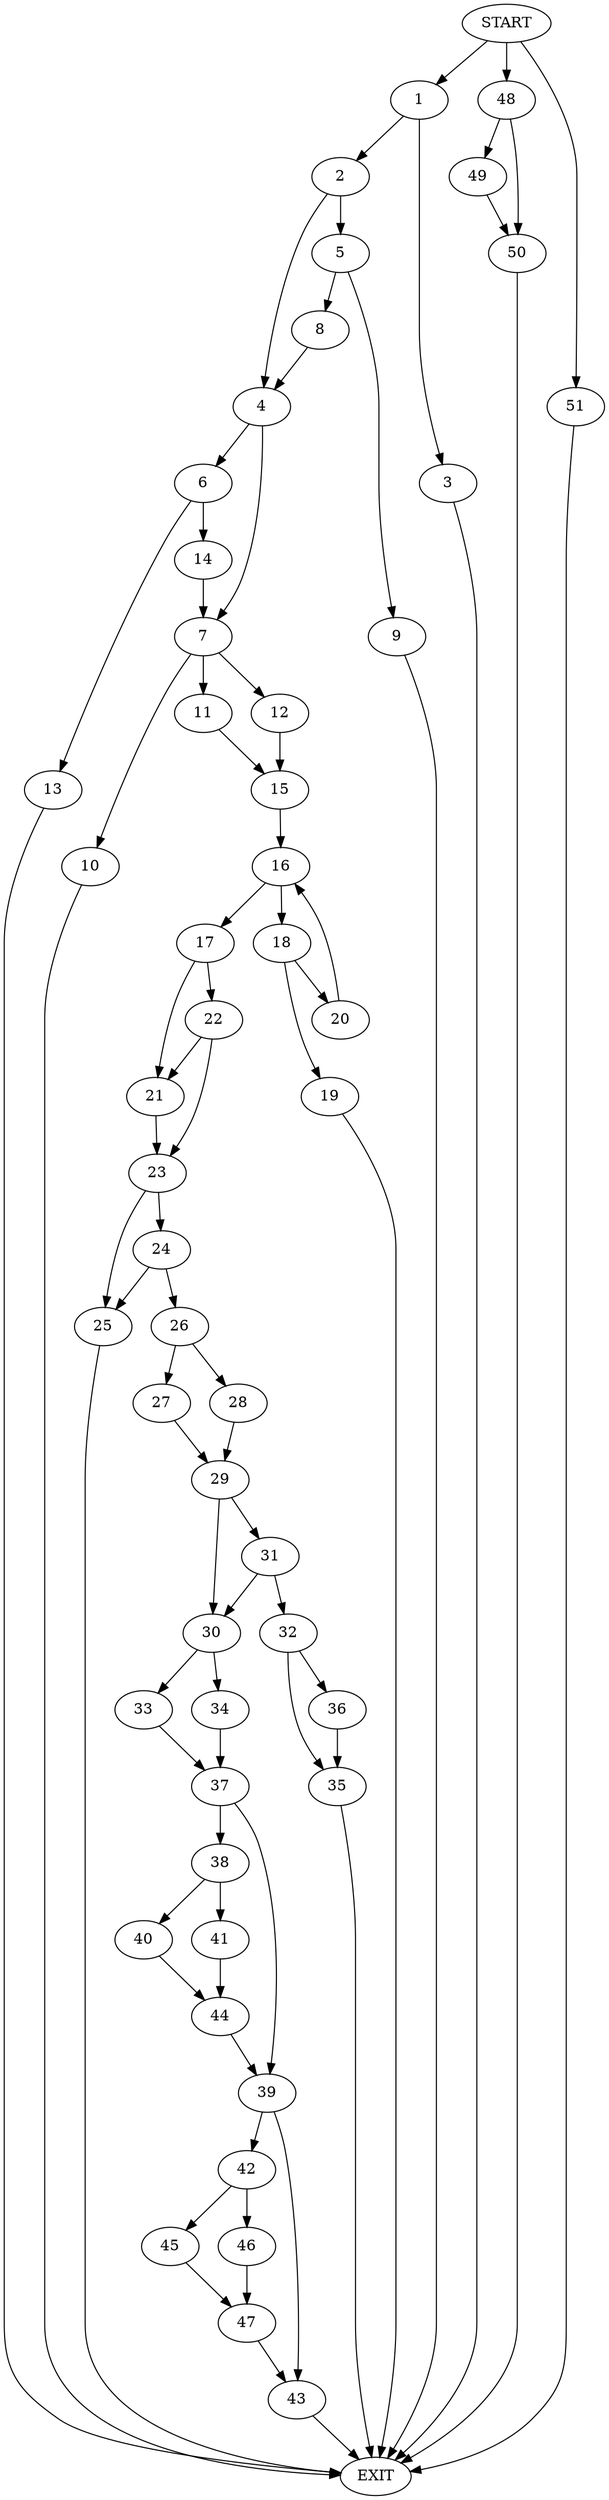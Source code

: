 digraph {
0 [label="START"]
52 [label="EXIT"]
0 -> 1
1 -> 2
1 -> 3
3 -> 52
2 -> 4
2 -> 5
4 -> 6
4 -> 7
5 -> 8
5 -> 9
9 -> 52
8 -> 4
7 -> 10
7 -> 11
7 -> 12
6 -> 13
6 -> 14
14 -> 7
13 -> 52
10 -> 52
11 -> 15
12 -> 15
15 -> 16
16 -> 17
16 -> 18
18 -> 19
18 -> 20
17 -> 21
17 -> 22
19 -> 52
20 -> 16
22 -> 21
22 -> 23
21 -> 23
23 -> 24
23 -> 25
24 -> 26
24 -> 25
25 -> 52
26 -> 27
26 -> 28
28 -> 29
27 -> 29
29 -> 30
29 -> 31
31 -> 32
31 -> 30
30 -> 33
30 -> 34
32 -> 35
32 -> 36
33 -> 37
34 -> 37
37 -> 38
37 -> 39
38 -> 40
38 -> 41
39 -> 42
39 -> 43
40 -> 44
41 -> 44
44 -> 39
42 -> 45
42 -> 46
43 -> 52
46 -> 47
45 -> 47
47 -> 43
35 -> 52
36 -> 35
0 -> 48
48 -> 49
48 -> 50
50 -> 52
49 -> 50
0 -> 51
51 -> 52
}
